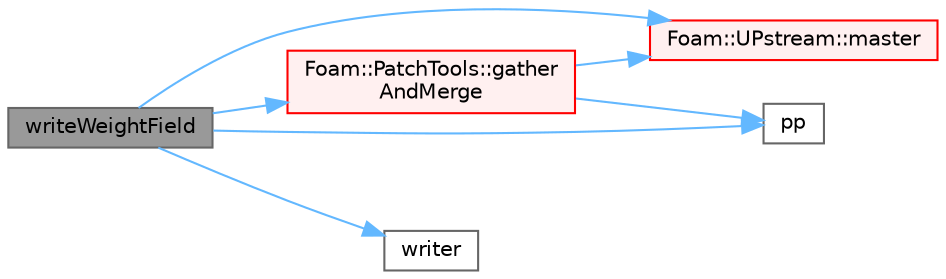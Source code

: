 digraph "writeWeightField"
{
 // LATEX_PDF_SIZE
  bgcolor="transparent";
  edge [fontname=Helvetica,fontsize=10,labelfontname=Helvetica,labelfontsize=10];
  node [fontname=Helvetica,fontsize=10,shape=box,height=0.2,width=0.4];
  rankdir="LR";
  Node1 [id="Node000001",label="writeWeightField",height=0.2,width=0.4,color="gray40", fillcolor="grey60", style="filled", fontcolor="black",tooltip=" "];
  Node1 -> Node2 [id="edge1_Node000001_Node000002",color="steelblue1",style="solid",tooltip=" "];
  Node2 [id="Node000002",label="Foam::PatchTools::gather\lAndMerge",height=0.2,width=0.4,color="red", fillcolor="#FFF0F0", style="filled",URL="$classFoam_1_1PatchTools.html#a8695f134182627ad2bf982b50603b1b2",tooltip=" "];
  Node2 -> Node20 [id="edge2_Node000002_Node000020",color="steelblue1",style="solid",tooltip=" "];
  Node20 [id="Node000020",label="Foam::UPstream::master",height=0.2,width=0.4,color="red", fillcolor="#FFF0F0", style="filled",URL="$classFoam_1_1UPstream.html#a60159c36fcc2e247e0cb24b89914f1e4",tooltip=" "];
  Node2 -> Node24 [id="edge3_Node000002_Node000024",color="steelblue1",style="solid",tooltip=" "];
  Node24 [id="Node000024",label="pp",height=0.2,width=0.4,color="grey40", fillcolor="white", style="filled",URL="$checkPatchTopology_8H.html#a62bd17b324c5b9481f03d4b6d6e09f88",tooltip=" "];
  Node1 -> Node20 [id="edge4_Node000001_Node000020",color="steelblue1",style="solid",tooltip=" "];
  Node1 -> Node24 [id="edge5_Node000001_Node000024",color="steelblue1",style="solid",tooltip=" "];
  Node1 -> Node33 [id="edge6_Node000001_Node000033",color="steelblue1",style="solid",tooltip=" "];
  Node33 [id="Node000033",label="writer",height=0.2,width=0.4,color="grey40", fillcolor="white", style="filled",URL="$checkFaMesh_2faMeshWriteVTK_8H.html#a710e01d6eee60adac6cde283f277fcce",tooltip=" "];
}
